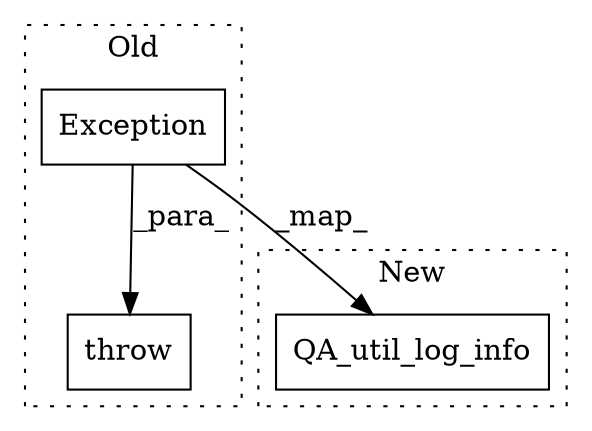 digraph G {
subgraph cluster0 {
1 [label="Exception" a="32" s="5280,5575" l="10,1" shape="box"];
3 [label="throw" a="53" s="5274" l="6" shape="box"];
label = "Old";
style="dotted";
}
subgraph cluster1 {
2 [label="QA_util_log_info" a="32" s="5329,5631" l="17,1" shape="box"];
label = "New";
style="dotted";
}
1 -> 2 [label="_map_"];
1 -> 3 [label="_para_"];
}
